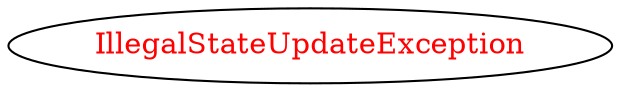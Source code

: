 digraph dependencyGraph {
 concentrate=true;
 ranksep="2.0";
 rankdir="LR"; 
 splines="ortho";
"IllegalStateUpdateException" [fontcolor="red"];
}